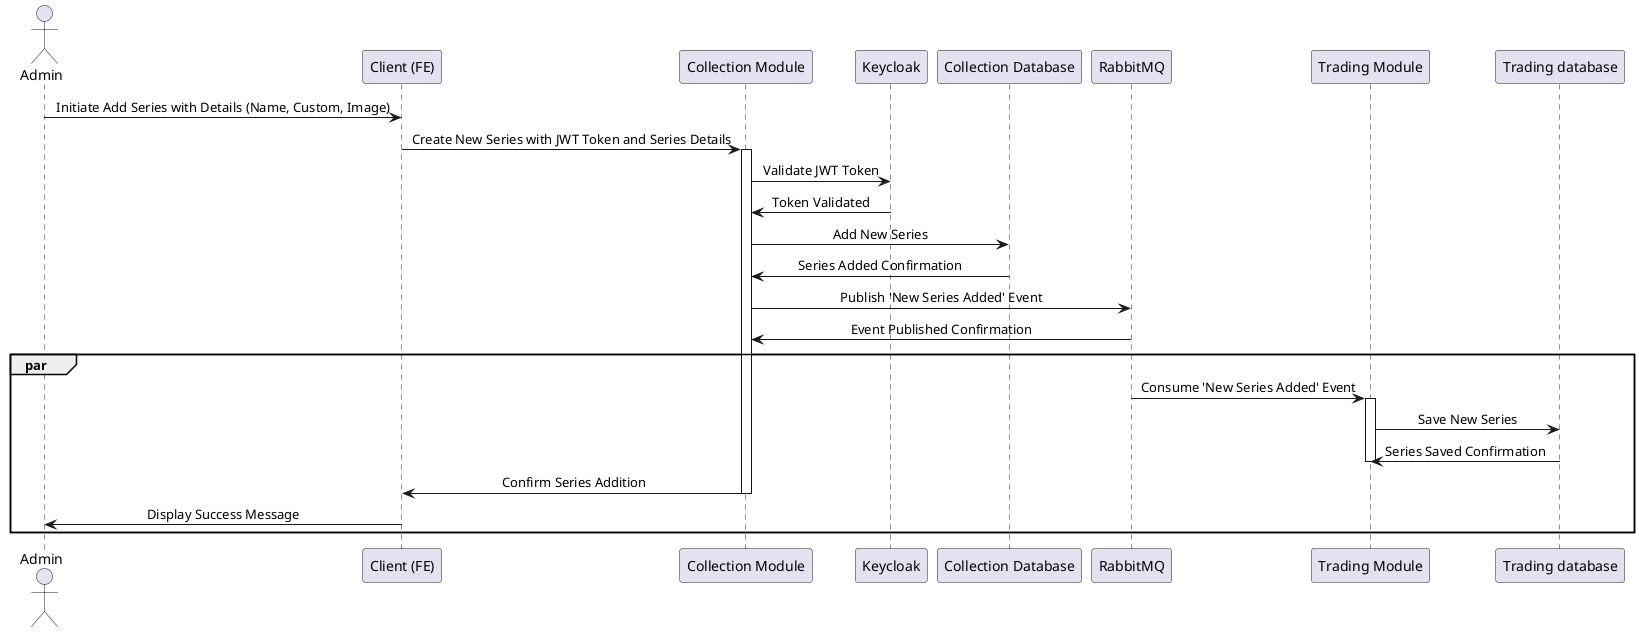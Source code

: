 @startuml
skinparam SequenceMessageAlignment center
actor Admin
participant "Client (FE)" as Client
participant "Collection Module" as Collection
participant "Keycloak" as Auth
participant "Collection Database" as CollectionDB
participant "RabbitMQ" as MQ
participant "Trading Module" as Trading
participant "Trading database" as TradingDB

Admin -> Client: Initiate Add Series with Details (Name, Custom, Image)
Client -> Collection: Create New Series with JWT Token and Series Details

activate Collection
Collection -> Auth: Validate JWT Token
Auth -> Collection: Token Validated

Collection -> CollectionDB: Add New Series
CollectionDB -> Collection: Series Added Confirmation

Collection -> MQ: Publish 'New Series Added' Event
MQ -> Collection: Event Published Confirmation

par
    MQ -> Trading: Consume 'New Series Added' Event
    activate Trading
    Trading -> TradingDB: Save New Series
    TradingDB -> Trading: Series Saved Confirmation
    deactivate Trading

    Collection -> Client: Confirm Series Addition
    deactivate Collection
    Client -> Admin: Display Success Message
end
deactivate Collection
@enduml

